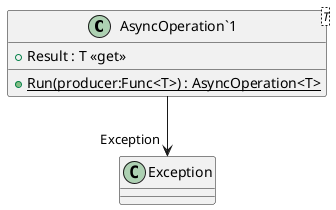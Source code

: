 @startuml
class "AsyncOperation`1"<T> {
    + {static} Run(producer:Func<T>) : AsyncOperation<T>
    + Result : T <<get>>
}
"AsyncOperation`1" --> "Exception" Exception
@enduml
